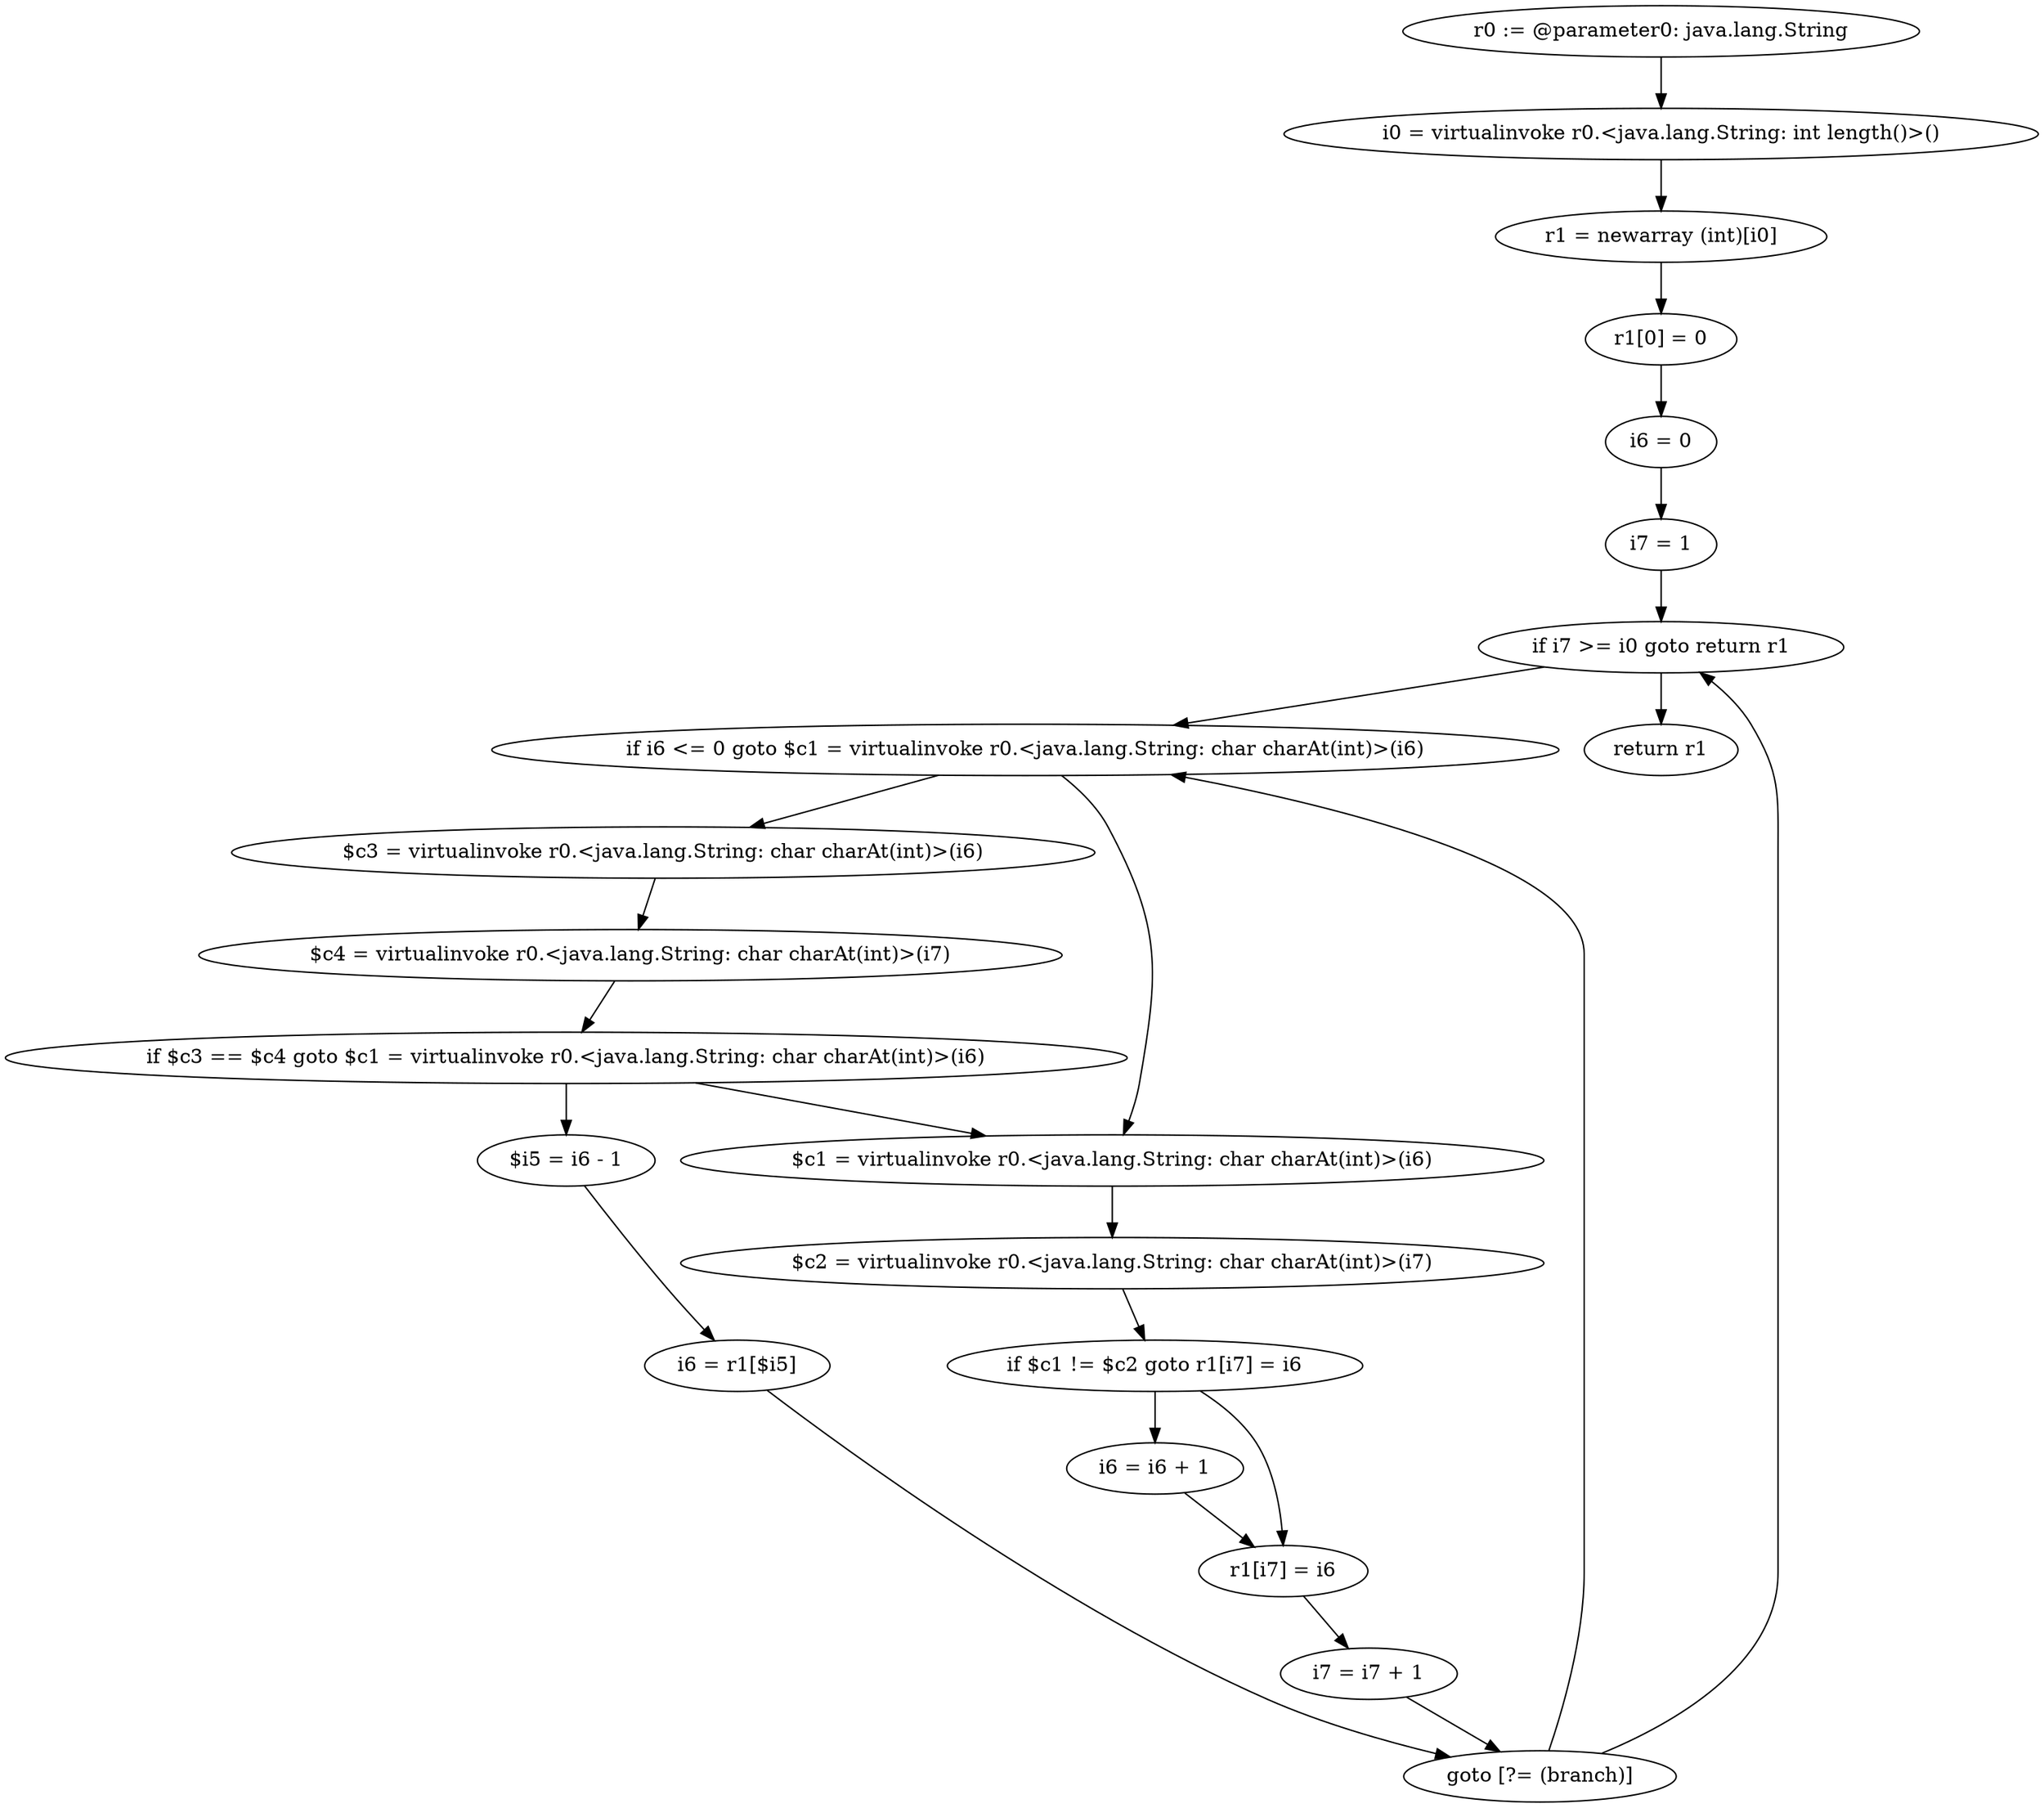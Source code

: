 digraph "unitGraph" {
    "r0 := @parameter0: java.lang.String"
    "i0 = virtualinvoke r0.<java.lang.String: int length()>()"
    "r1 = newarray (int)[i0]"
    "r1[0] = 0"
    "i6 = 0"
    "i7 = 1"
    "if i7 >= i0 goto return r1"
    "if i6 <= 0 goto $c1 = virtualinvoke r0.<java.lang.String: char charAt(int)>(i6)"
    "$c3 = virtualinvoke r0.<java.lang.String: char charAt(int)>(i6)"
    "$c4 = virtualinvoke r0.<java.lang.String: char charAt(int)>(i7)"
    "if $c3 == $c4 goto $c1 = virtualinvoke r0.<java.lang.String: char charAt(int)>(i6)"
    "$i5 = i6 - 1"
    "i6 = r1[$i5]"
    "goto [?= (branch)]"
    "$c1 = virtualinvoke r0.<java.lang.String: char charAt(int)>(i6)"
    "$c2 = virtualinvoke r0.<java.lang.String: char charAt(int)>(i7)"
    "if $c1 != $c2 goto r1[i7] = i6"
    "i6 = i6 + 1"
    "r1[i7] = i6"
    "i7 = i7 + 1"
    "return r1"
    "r0 := @parameter0: java.lang.String"->"i0 = virtualinvoke r0.<java.lang.String: int length()>()";
    "i0 = virtualinvoke r0.<java.lang.String: int length()>()"->"r1 = newarray (int)[i0]";
    "r1 = newarray (int)[i0]"->"r1[0] = 0";
    "r1[0] = 0"->"i6 = 0";
    "i6 = 0"->"i7 = 1";
    "i7 = 1"->"if i7 >= i0 goto return r1";
    "if i7 >= i0 goto return r1"->"if i6 <= 0 goto $c1 = virtualinvoke r0.<java.lang.String: char charAt(int)>(i6)";
    "if i7 >= i0 goto return r1"->"return r1";
    "if i6 <= 0 goto $c1 = virtualinvoke r0.<java.lang.String: char charAt(int)>(i6)"->"$c3 = virtualinvoke r0.<java.lang.String: char charAt(int)>(i6)";
    "if i6 <= 0 goto $c1 = virtualinvoke r0.<java.lang.String: char charAt(int)>(i6)"->"$c1 = virtualinvoke r0.<java.lang.String: char charAt(int)>(i6)";
    "$c3 = virtualinvoke r0.<java.lang.String: char charAt(int)>(i6)"->"$c4 = virtualinvoke r0.<java.lang.String: char charAt(int)>(i7)";
    "$c4 = virtualinvoke r0.<java.lang.String: char charAt(int)>(i7)"->"if $c3 == $c4 goto $c1 = virtualinvoke r0.<java.lang.String: char charAt(int)>(i6)";
    "if $c3 == $c4 goto $c1 = virtualinvoke r0.<java.lang.String: char charAt(int)>(i6)"->"$i5 = i6 - 1";
    "if $c3 == $c4 goto $c1 = virtualinvoke r0.<java.lang.String: char charAt(int)>(i6)"->"$c1 = virtualinvoke r0.<java.lang.String: char charAt(int)>(i6)";
    "$i5 = i6 - 1"->"i6 = r1[$i5]";
    "i6 = r1[$i5]"->"goto [?= (branch)]";
    "goto [?= (branch)]"->"if i6 <= 0 goto $c1 = virtualinvoke r0.<java.lang.String: char charAt(int)>(i6)";
    "$c1 = virtualinvoke r0.<java.lang.String: char charAt(int)>(i6)"->"$c2 = virtualinvoke r0.<java.lang.String: char charAt(int)>(i7)";
    "$c2 = virtualinvoke r0.<java.lang.String: char charAt(int)>(i7)"->"if $c1 != $c2 goto r1[i7] = i6";
    "if $c1 != $c2 goto r1[i7] = i6"->"i6 = i6 + 1";
    "if $c1 != $c2 goto r1[i7] = i6"->"r1[i7] = i6";
    "i6 = i6 + 1"->"r1[i7] = i6";
    "r1[i7] = i6"->"i7 = i7 + 1";
    "i7 = i7 + 1"->"goto [?= (branch)]";
    "goto [?= (branch)]"->"if i7 >= i0 goto return r1";
}
